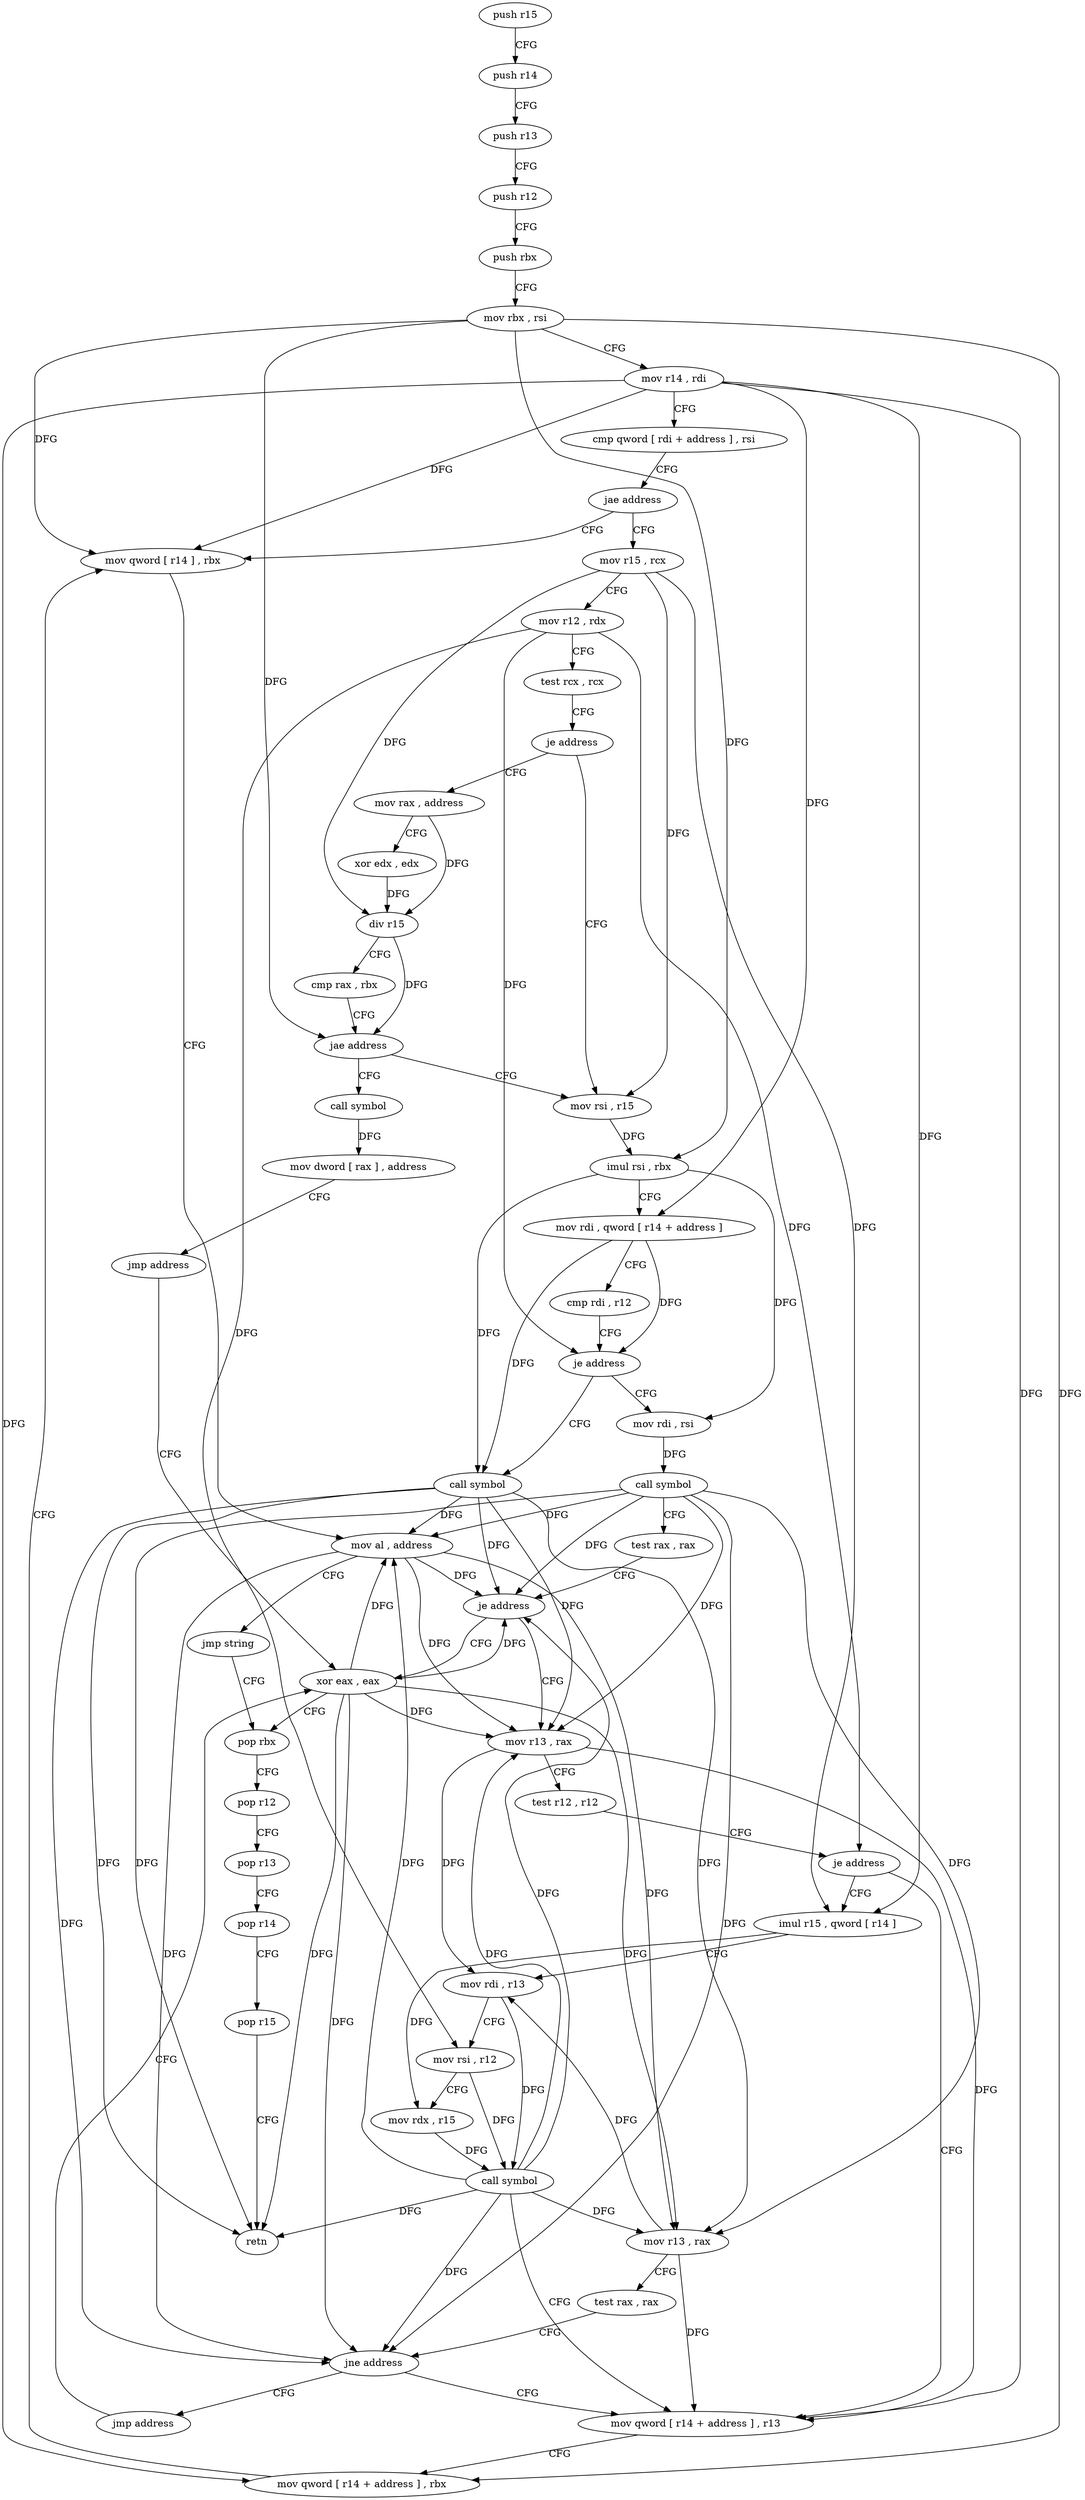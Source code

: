 digraph "func" {
"4414688" [label = "push r15" ]
"4414690" [label = "push r14" ]
"4414692" [label = "push r13" ]
"4414694" [label = "push r12" ]
"4414696" [label = "push rbx" ]
"4414697" [label = "mov rbx , rsi" ]
"4414700" [label = "mov r14 , rdi" ]
"4414703" [label = "cmp qword [ rdi + address ] , rsi" ]
"4414707" [label = "jae address" ]
"4414828" [label = "mov qword [ r14 ] , rbx" ]
"4414709" [label = "mov r15 , rcx" ]
"4414831" [label = "mov al , address" ]
"4414833" [label = "jmp string" ]
"4414837" [label = "pop rbx" ]
"4414712" [label = "mov r12 , rdx" ]
"4414715" [label = "test rcx , rcx" ]
"4414718" [label = "je address" ]
"4414750" [label = "mov rsi , r15" ]
"4414720" [label = "mov rax , address" ]
"4414838" [label = "pop r12" ]
"4414840" [label = "pop r13" ]
"4414842" [label = "pop r14" ]
"4414844" [label = "pop r15" ]
"4414846" [label = "retn" ]
"4414753" [label = "imul rsi , rbx" ]
"4414757" [label = "mov rdi , qword [ r14 + address ]" ]
"4414761" [label = "cmp rdi , r12" ]
"4414764" [label = "je address" ]
"4414781" [label = "mov rdi , rsi" ]
"4414766" [label = "call symbol" ]
"4414727" [label = "xor edx , edx" ]
"4414729" [label = "div r15" ]
"4414732" [label = "cmp rax , rbx" ]
"4414735" [label = "jae address" ]
"4414737" [label = "call symbol" ]
"4414784" [label = "call symbol" ]
"4414789" [label = "test rax , rax" ]
"4414792" [label = "je address" ]
"4414835" [label = "xor eax , eax" ]
"4414794" [label = "mov r13 , rax" ]
"4414771" [label = "mov r13 , rax" ]
"4414774" [label = "test rax , rax" ]
"4414777" [label = "jne address" ]
"4414820" [label = "mov qword [ r14 + address ] , r13" ]
"4414779" [label = "jmp address" ]
"4414742" [label = "mov dword [ rax ] , address" ]
"4414748" [label = "jmp address" ]
"4414797" [label = "test r12 , r12" ]
"4414800" [label = "je address" ]
"4414802" [label = "imul r15 , qword [ r14 ]" ]
"4414824" [label = "mov qword [ r14 + address ] , rbx" ]
"4414806" [label = "mov rdi , r13" ]
"4414809" [label = "mov rsi , r12" ]
"4414812" [label = "mov rdx , r15" ]
"4414815" [label = "call symbol" ]
"4414688" -> "4414690" [ label = "CFG" ]
"4414690" -> "4414692" [ label = "CFG" ]
"4414692" -> "4414694" [ label = "CFG" ]
"4414694" -> "4414696" [ label = "CFG" ]
"4414696" -> "4414697" [ label = "CFG" ]
"4414697" -> "4414700" [ label = "CFG" ]
"4414697" -> "4414828" [ label = "DFG" ]
"4414697" -> "4414753" [ label = "DFG" ]
"4414697" -> "4414735" [ label = "DFG" ]
"4414697" -> "4414824" [ label = "DFG" ]
"4414700" -> "4414703" [ label = "CFG" ]
"4414700" -> "4414828" [ label = "DFG" ]
"4414700" -> "4414757" [ label = "DFG" ]
"4414700" -> "4414820" [ label = "DFG" ]
"4414700" -> "4414824" [ label = "DFG" ]
"4414700" -> "4414802" [ label = "DFG" ]
"4414703" -> "4414707" [ label = "CFG" ]
"4414707" -> "4414828" [ label = "CFG" ]
"4414707" -> "4414709" [ label = "CFG" ]
"4414828" -> "4414831" [ label = "CFG" ]
"4414709" -> "4414712" [ label = "CFG" ]
"4414709" -> "4414750" [ label = "DFG" ]
"4414709" -> "4414729" [ label = "DFG" ]
"4414709" -> "4414802" [ label = "DFG" ]
"4414831" -> "4414833" [ label = "CFG" ]
"4414831" -> "4414792" [ label = "DFG" ]
"4414831" -> "4414771" [ label = "DFG" ]
"4414831" -> "4414777" [ label = "DFG" ]
"4414831" -> "4414794" [ label = "DFG" ]
"4414833" -> "4414837" [ label = "CFG" ]
"4414837" -> "4414838" [ label = "CFG" ]
"4414712" -> "4414715" [ label = "CFG" ]
"4414712" -> "4414764" [ label = "DFG" ]
"4414712" -> "4414800" [ label = "DFG" ]
"4414712" -> "4414809" [ label = "DFG" ]
"4414715" -> "4414718" [ label = "CFG" ]
"4414718" -> "4414750" [ label = "CFG" ]
"4414718" -> "4414720" [ label = "CFG" ]
"4414750" -> "4414753" [ label = "DFG" ]
"4414720" -> "4414727" [ label = "CFG" ]
"4414720" -> "4414729" [ label = "DFG" ]
"4414838" -> "4414840" [ label = "CFG" ]
"4414840" -> "4414842" [ label = "CFG" ]
"4414842" -> "4414844" [ label = "CFG" ]
"4414844" -> "4414846" [ label = "CFG" ]
"4414753" -> "4414757" [ label = "CFG" ]
"4414753" -> "4414781" [ label = "DFG" ]
"4414753" -> "4414766" [ label = "DFG" ]
"4414757" -> "4414761" [ label = "CFG" ]
"4414757" -> "4414764" [ label = "DFG" ]
"4414757" -> "4414766" [ label = "DFG" ]
"4414761" -> "4414764" [ label = "CFG" ]
"4414764" -> "4414781" [ label = "CFG" ]
"4414764" -> "4414766" [ label = "CFG" ]
"4414781" -> "4414784" [ label = "DFG" ]
"4414766" -> "4414771" [ label = "DFG" ]
"4414766" -> "4414831" [ label = "DFG" ]
"4414766" -> "4414792" [ label = "DFG" ]
"4414766" -> "4414846" [ label = "DFG" ]
"4414766" -> "4414777" [ label = "DFG" ]
"4414766" -> "4414794" [ label = "DFG" ]
"4414727" -> "4414729" [ label = "DFG" ]
"4414729" -> "4414732" [ label = "CFG" ]
"4414729" -> "4414735" [ label = "DFG" ]
"4414732" -> "4414735" [ label = "CFG" ]
"4414735" -> "4414750" [ label = "CFG" ]
"4414735" -> "4414737" [ label = "CFG" ]
"4414737" -> "4414742" [ label = "DFG" ]
"4414784" -> "4414789" [ label = "CFG" ]
"4414784" -> "4414831" [ label = "DFG" ]
"4414784" -> "4414846" [ label = "DFG" ]
"4414784" -> "4414792" [ label = "DFG" ]
"4414784" -> "4414771" [ label = "DFG" ]
"4414784" -> "4414777" [ label = "DFG" ]
"4414784" -> "4414794" [ label = "DFG" ]
"4414789" -> "4414792" [ label = "CFG" ]
"4414792" -> "4414835" [ label = "CFG" ]
"4414792" -> "4414794" [ label = "CFG" ]
"4414835" -> "4414837" [ label = "CFG" ]
"4414835" -> "4414831" [ label = "DFG" ]
"4414835" -> "4414792" [ label = "DFG" ]
"4414835" -> "4414771" [ label = "DFG" ]
"4414835" -> "4414777" [ label = "DFG" ]
"4414835" -> "4414846" [ label = "DFG" ]
"4414835" -> "4414794" [ label = "DFG" ]
"4414794" -> "4414797" [ label = "CFG" ]
"4414794" -> "4414820" [ label = "DFG" ]
"4414794" -> "4414806" [ label = "DFG" ]
"4414771" -> "4414774" [ label = "CFG" ]
"4414771" -> "4414820" [ label = "DFG" ]
"4414771" -> "4414806" [ label = "DFG" ]
"4414774" -> "4414777" [ label = "CFG" ]
"4414777" -> "4414820" [ label = "CFG" ]
"4414777" -> "4414779" [ label = "CFG" ]
"4414820" -> "4414824" [ label = "CFG" ]
"4414779" -> "4414835" [ label = "CFG" ]
"4414742" -> "4414748" [ label = "CFG" ]
"4414748" -> "4414835" [ label = "CFG" ]
"4414797" -> "4414800" [ label = "CFG" ]
"4414800" -> "4414820" [ label = "CFG" ]
"4414800" -> "4414802" [ label = "CFG" ]
"4414802" -> "4414806" [ label = "CFG" ]
"4414802" -> "4414812" [ label = "DFG" ]
"4414824" -> "4414828" [ label = "CFG" ]
"4414806" -> "4414809" [ label = "CFG" ]
"4414806" -> "4414815" [ label = "DFG" ]
"4414809" -> "4414812" [ label = "CFG" ]
"4414809" -> "4414815" [ label = "DFG" ]
"4414812" -> "4414815" [ label = "DFG" ]
"4414815" -> "4414820" [ label = "CFG" ]
"4414815" -> "4414831" [ label = "DFG" ]
"4414815" -> "4414792" [ label = "DFG" ]
"4414815" -> "4414771" [ label = "DFG" ]
"4414815" -> "4414777" [ label = "DFG" ]
"4414815" -> "4414794" [ label = "DFG" ]
"4414815" -> "4414846" [ label = "DFG" ]
}
